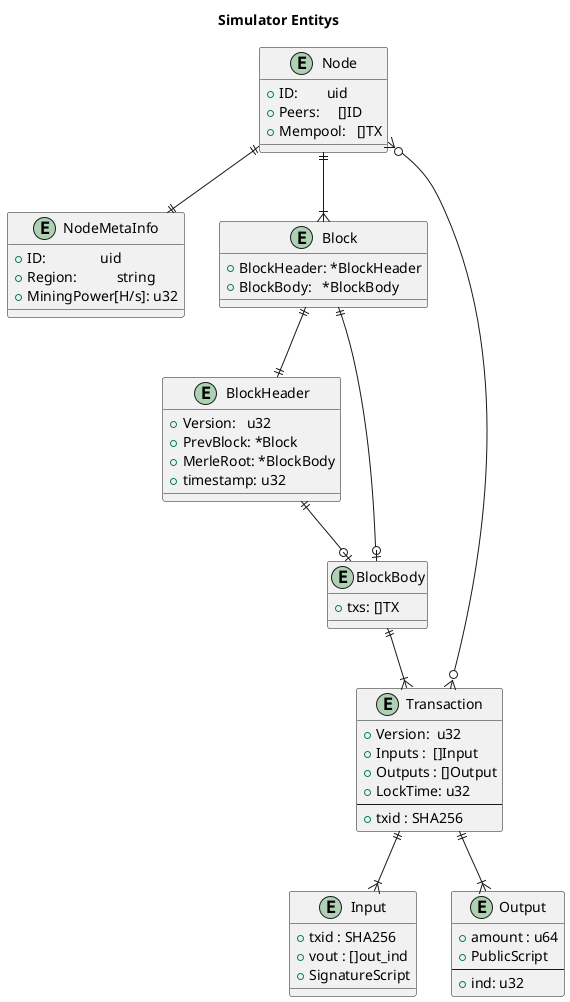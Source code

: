 @startuml ER-Diagram

title Simulator Entitys

entity Node {
    + ID:        uid
    + Peers:     []ID
    + Mempool:   []TX
    
}

entity NodeMetaInfo {
    + ID:               uid
    + Region:           string
    + MiningPower[H/s]: u32
}

entity Block {
    + BlockHeader: *BlockHeader
    + BlockBody:   *BlockBody
}

entity BlockHeader {
    + Version:   u32
    + PrevBlock: *Block 
    + MerleRoot: *BlockBody
    + timestamp: u32
}

entity BlockBody {
    + txs: []TX
}

entity Transaction {
    + Version:  u32
    + Inputs :  []Input 
    + Outputs : []Output
    + LockTime: u32
    ---
    + txid : SHA256
}

entity Input {
    + txid : SHA256
    + vout : []out_ind
    + SignatureScript
}

entity Output {
    + amount : u64
    + PublicScript
    ---
    + ind: u32
}

Node ||--|| NodeMetaInfo
Node ||--|{ Block

Block ||--|| BlockHeader
Block ||--o| BlockBody
BlockHeader ||--o| BlockBody

Node }o--o{ Transaction
BlockBody ||--|{ Transaction

Transaction ||--|{ Input
Transaction ||--|{ Output

@enduml